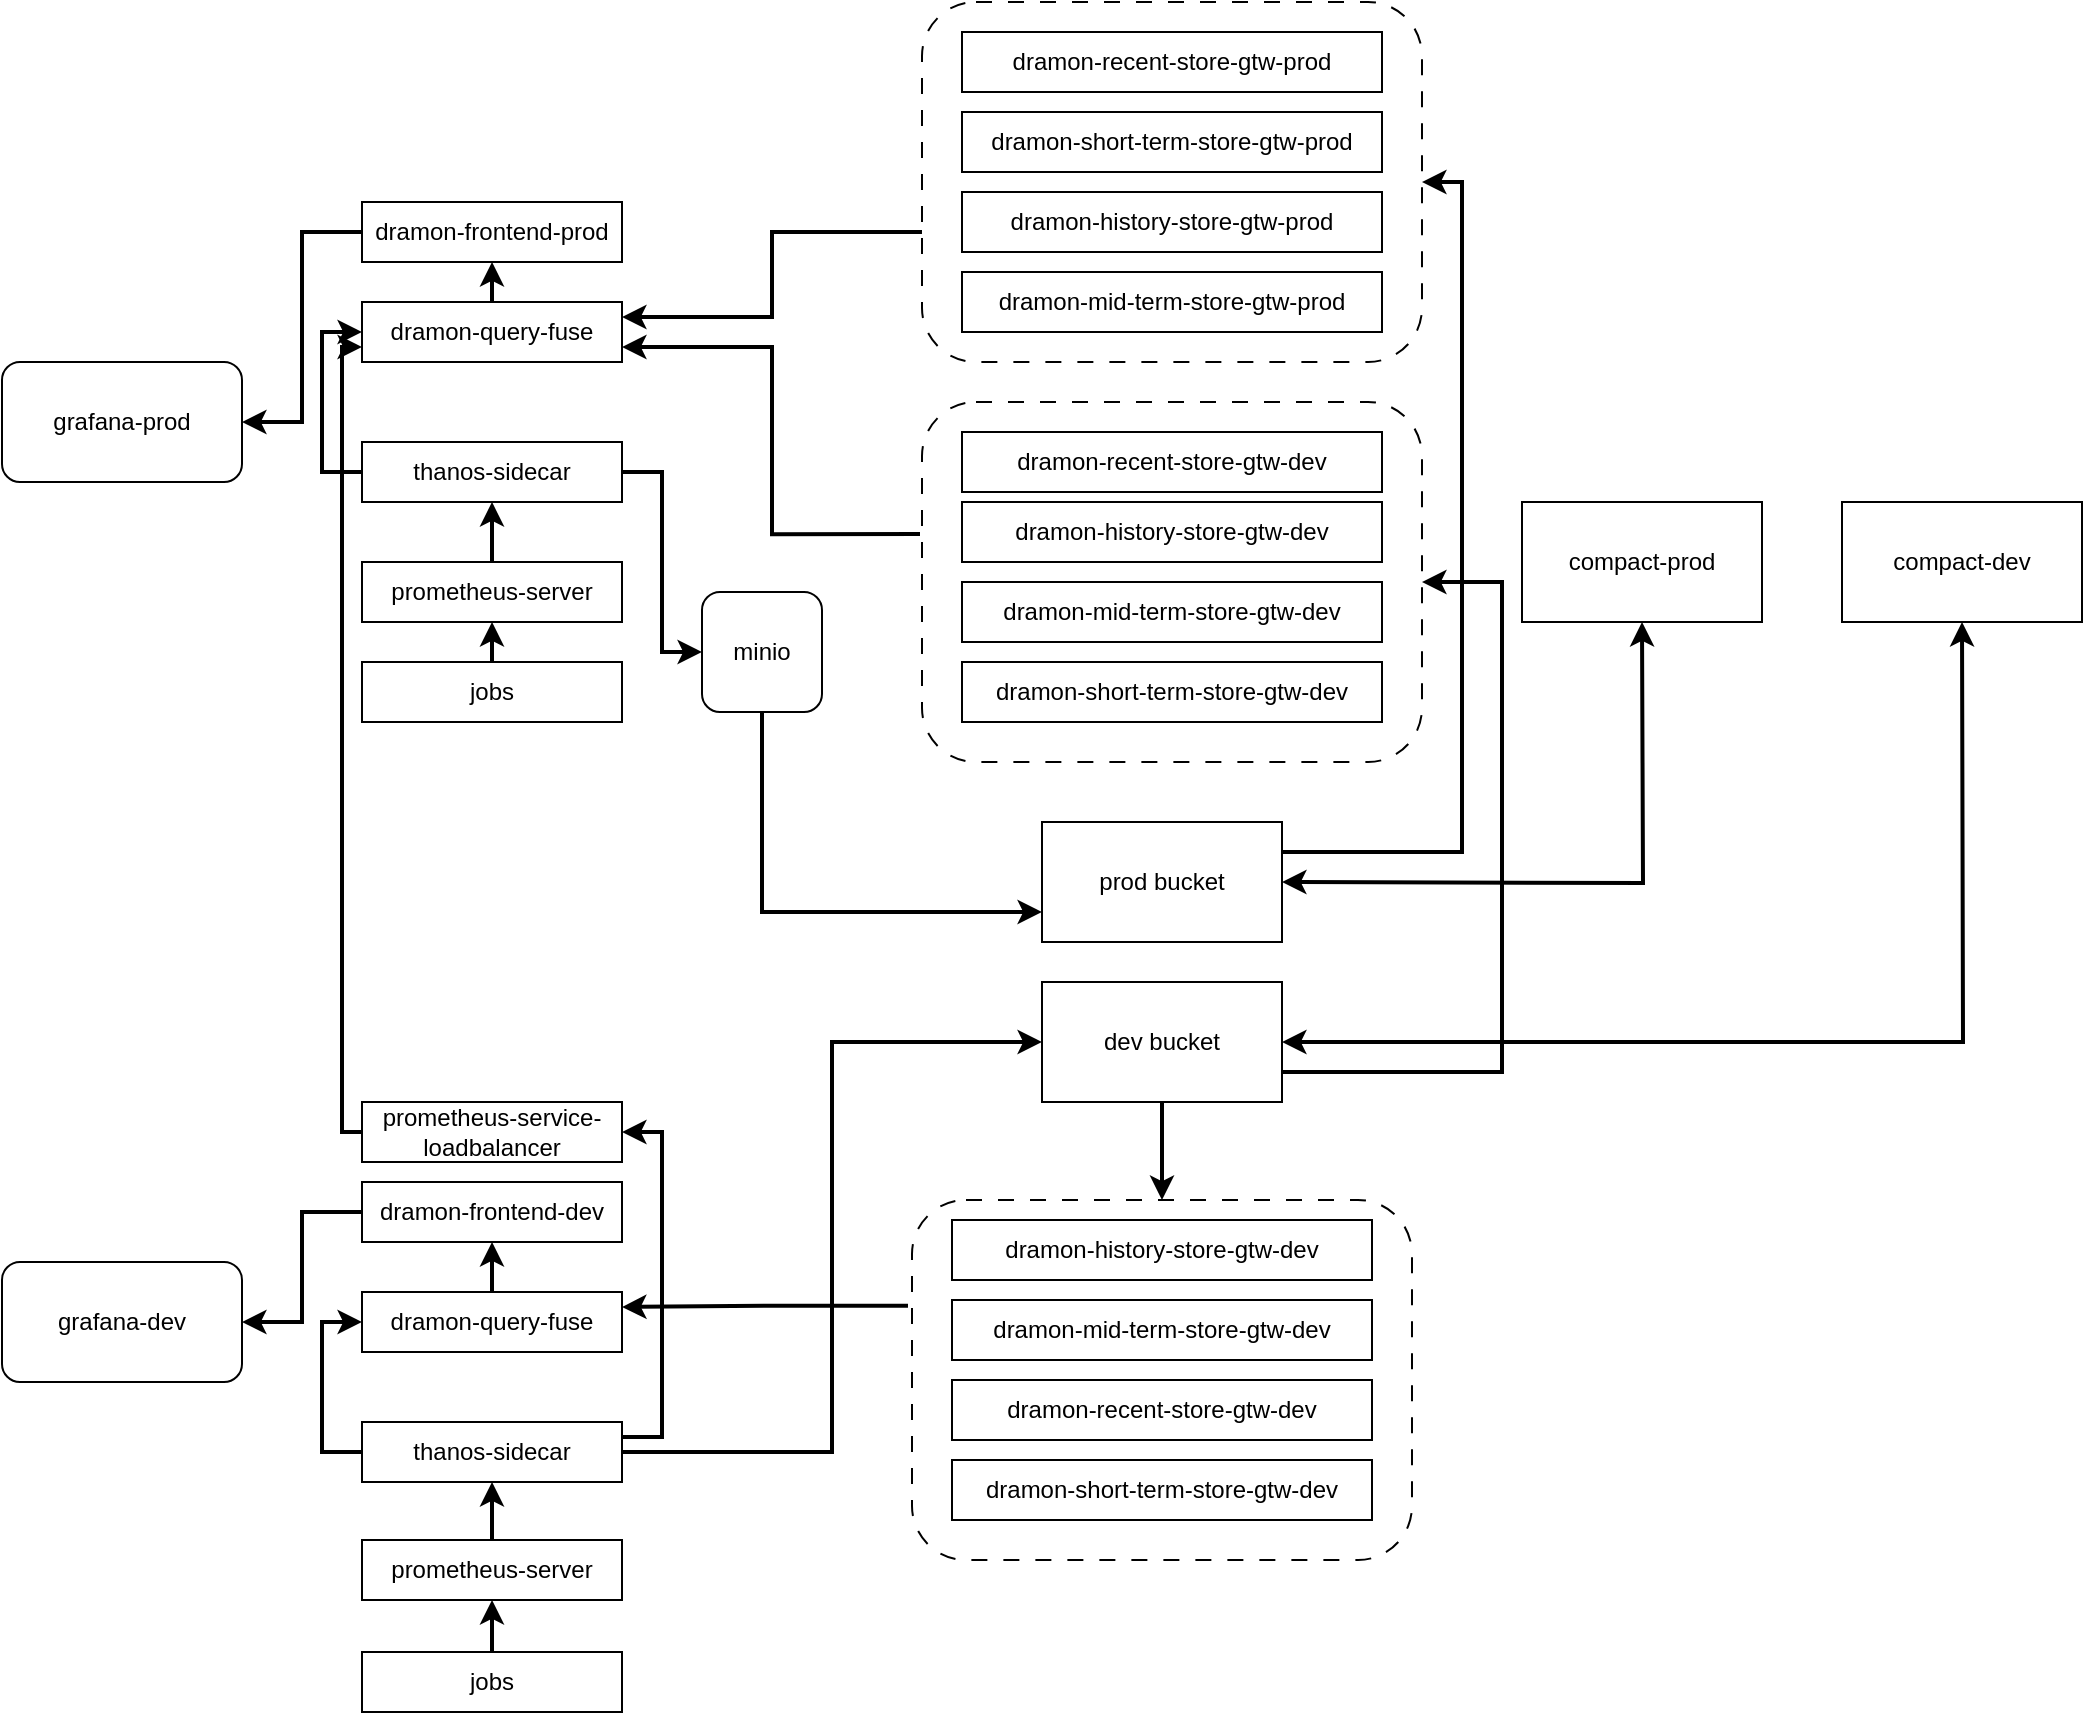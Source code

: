 <mxfile version="21.2.1" type="github">
  <diagram name="Page-1" id="c7558073-3199-34d8-9f00-42111426c3f3">
    <mxGraphModel dx="794" dy="438" grid="1" gridSize="10" guides="1" tooltips="1" connect="1" arrows="1" fold="1" page="1" pageScale="1" pageWidth="826" pageHeight="1169" background="#FFFFFF" math="0" shadow="0">
      <root>
        <mxCell id="0" />
        <mxCell id="1" parent="0" />
        <mxCell id="tp-TrREpgneFB7gpDnLy-1" value="" style="group" parent="1" vertex="1" connectable="0">
          <mxGeometry x="20" y="370" width="1040" height="825" as="geometry" />
        </mxCell>
        <mxCell id="u2j_IW3laRriKSuZbmPG-146" value="" style="rounded=1;whiteSpace=wrap;html=1;dashed=1;dashPattern=8 8;" parent="tp-TrREpgneFB7gpDnLy-1" vertex="1">
          <mxGeometry x="455" y="599" width="250" height="180" as="geometry" />
        </mxCell>
        <mxCell id="u2j_IW3laRriKSuZbmPG-108" value="" style="rounded=1;whiteSpace=wrap;html=1;dashed=1;dashPattern=8 8;" parent="tp-TrREpgneFB7gpDnLy-1" vertex="1">
          <mxGeometry x="460" y="200" width="250" height="180" as="geometry" />
        </mxCell>
        <mxCell id="u2j_IW3laRriKSuZbmPG-106" value="" style="rounded=1;whiteSpace=wrap;html=1;dashed=1;dashPattern=8 8;" parent="tp-TrREpgneFB7gpDnLy-1" vertex="1">
          <mxGeometry x="460" width="250" height="180" as="geometry" />
        </mxCell>
        <mxCell id="u2j_IW3laRriKSuZbmPG-96" value="grafana-prod" style="rounded=1;whiteSpace=wrap;html=1;" parent="tp-TrREpgneFB7gpDnLy-1" vertex="1">
          <mxGeometry y="180" width="120" height="60" as="geometry" />
        </mxCell>
        <mxCell id="u2j_IW3laRriKSuZbmPG-97" value="grafana-dev" style="rounded=1;whiteSpace=wrap;html=1;" parent="tp-TrREpgneFB7gpDnLy-1" vertex="1">
          <mxGeometry y="630" width="120" height="60" as="geometry" />
        </mxCell>
        <mxCell id="u2j_IW3laRriKSuZbmPG-98" value="dramon-history-store-gtw-prod" style="rounded=0;whiteSpace=wrap;html=1;" parent="tp-TrREpgneFB7gpDnLy-1" vertex="1">
          <mxGeometry x="480" y="95" width="210" height="30" as="geometry" />
        </mxCell>
        <mxCell id="u2j_IW3laRriKSuZbmPG-99" value="dramon-short-term-store-gtw-prod" style="rounded=0;whiteSpace=wrap;html=1;" parent="tp-TrREpgneFB7gpDnLy-1" vertex="1">
          <mxGeometry x="480" y="55" width="210" height="30" as="geometry" />
        </mxCell>
        <mxCell id="u2j_IW3laRriKSuZbmPG-100" value="dramon-recent-store-gtw-prod" style="rounded=0;whiteSpace=wrap;html=1;" parent="tp-TrREpgneFB7gpDnLy-1" vertex="1">
          <mxGeometry x="480" y="15" width="210" height="30" as="geometry" />
        </mxCell>
        <mxCell id="u2j_IW3laRriKSuZbmPG-101" value="dramon-mid-term-store-gtw-prod" style="rounded=0;whiteSpace=wrap;html=1;" parent="tp-TrREpgneFB7gpDnLy-1" vertex="1">
          <mxGeometry x="480" y="135" width="210" height="30" as="geometry" />
        </mxCell>
        <mxCell id="u2j_IW3laRriKSuZbmPG-102" value="dramon-recent-store-gtw-dev" style="rounded=0;whiteSpace=wrap;html=1;" parent="tp-TrREpgneFB7gpDnLy-1" vertex="1">
          <mxGeometry x="480" y="215" width="210" height="30" as="geometry" />
        </mxCell>
        <mxCell id="u2j_IW3laRriKSuZbmPG-103" value="dramon-history-store-gtw-dev" style="rounded=0;whiteSpace=wrap;html=1;" parent="tp-TrREpgneFB7gpDnLy-1" vertex="1">
          <mxGeometry x="480" y="250" width="210" height="30" as="geometry" />
        </mxCell>
        <mxCell id="u2j_IW3laRriKSuZbmPG-104" value="dramon-mid-term-store-gtw-dev" style="rounded=0;whiteSpace=wrap;html=1;" parent="tp-TrREpgneFB7gpDnLy-1" vertex="1">
          <mxGeometry x="480" y="290" width="210" height="30" as="geometry" />
        </mxCell>
        <mxCell id="u2j_IW3laRriKSuZbmPG-105" value="dramon-short-term-store-gtw-dev" style="rounded=0;whiteSpace=wrap;html=1;" parent="tp-TrREpgneFB7gpDnLy-1" vertex="1">
          <mxGeometry x="480" y="330" width="210" height="30" as="geometry" />
        </mxCell>
        <mxCell id="u2j_IW3laRriKSuZbmPG-109" value="minio" style="rounded=1;whiteSpace=wrap;html=1;" parent="tp-TrREpgneFB7gpDnLy-1" vertex="1">
          <mxGeometry x="350" y="295" width="60" height="60" as="geometry" />
        </mxCell>
        <mxCell id="u2j_IW3laRriKSuZbmPG-116" style="edgeStyle=orthogonalEdgeStyle;rounded=0;orthogonalLoop=1;jettySize=auto;html=1;exitX=0;exitY=0.639;exitDx=0;exitDy=0;entryX=1;entryY=0.25;entryDx=0;entryDy=0;strokeWidth=2;exitPerimeter=0;" parent="tp-TrREpgneFB7gpDnLy-1" source="u2j_IW3laRriKSuZbmPG-106" target="u2j_IW3laRriKSuZbmPG-111" edge="1">
          <mxGeometry relative="1" as="geometry" />
        </mxCell>
        <mxCell id="u2j_IW3laRriKSuZbmPG-119" style="edgeStyle=orthogonalEdgeStyle;rounded=0;orthogonalLoop=1;jettySize=auto;html=1;exitX=-0.004;exitY=0.367;exitDx=0;exitDy=0;entryX=1;entryY=0.75;entryDx=0;entryDy=0;strokeWidth=2;exitPerimeter=0;" parent="tp-TrREpgneFB7gpDnLy-1" source="u2j_IW3laRriKSuZbmPG-108" target="u2j_IW3laRriKSuZbmPG-111" edge="1">
          <mxGeometry relative="1" as="geometry" />
        </mxCell>
        <mxCell id="u2j_IW3laRriKSuZbmPG-110" value="dramon-frontend-prod" style="rounded=0;whiteSpace=wrap;html=1;" parent="tp-TrREpgneFB7gpDnLy-1" vertex="1">
          <mxGeometry x="180" y="100" width="130" height="30" as="geometry" />
        </mxCell>
        <mxCell id="u2j_IW3laRriKSuZbmPG-115" style="edgeStyle=orthogonalEdgeStyle;rounded=0;orthogonalLoop=1;jettySize=auto;html=1;exitX=0;exitY=0.5;exitDx=0;exitDy=0;entryX=1;entryY=0.5;entryDx=0;entryDy=0;strokeWidth=2;" parent="tp-TrREpgneFB7gpDnLy-1" source="u2j_IW3laRriKSuZbmPG-110" target="u2j_IW3laRriKSuZbmPG-96" edge="1">
          <mxGeometry relative="1" as="geometry" />
        </mxCell>
        <mxCell id="_O4cGA8L_VShdW1dZ3VY-2" style="edgeStyle=orthogonalEdgeStyle;rounded=0;orthogonalLoop=1;jettySize=auto;html=1;exitX=0;exitY=0.5;exitDx=0;exitDy=0;entryX=0;entryY=0.75;entryDx=0;entryDy=0;strokeWidth=2;" parent="tp-TrREpgneFB7gpDnLy-1" source="_O4cGA8L_VShdW1dZ3VY-1" target="u2j_IW3laRriKSuZbmPG-111" edge="1">
          <mxGeometry relative="1" as="geometry">
            <Array as="points">
              <mxPoint x="170" y="565" />
              <mxPoint x="170" y="173" />
            </Array>
          </mxGeometry>
        </mxCell>
        <mxCell id="u2j_IW3laRriKSuZbmPG-111" value="dramon-query-fuse" style="rounded=0;whiteSpace=wrap;html=1;" parent="tp-TrREpgneFB7gpDnLy-1" vertex="1">
          <mxGeometry x="180" y="150" width="130" height="30" as="geometry" />
        </mxCell>
        <mxCell id="u2j_IW3laRriKSuZbmPG-127" style="edgeStyle=orthogonalEdgeStyle;rounded=0;orthogonalLoop=1;jettySize=auto;html=1;exitX=0.5;exitY=0;exitDx=0;exitDy=0;entryX=0.5;entryY=1;entryDx=0;entryDy=0;strokeWidth=2;" parent="tp-TrREpgneFB7gpDnLy-1" source="u2j_IW3laRriKSuZbmPG-111" target="u2j_IW3laRriKSuZbmPG-110" edge="1">
          <mxGeometry relative="1" as="geometry" />
        </mxCell>
        <mxCell id="xHZF1TQ3c6yAMcqliLv4-7" style="edgeStyle=orthogonalEdgeStyle;rounded=0;orthogonalLoop=1;jettySize=auto;html=1;exitX=0.5;exitY=0;exitDx=0;exitDy=0;entryX=0.5;entryY=1;entryDx=0;entryDy=0;strokeWidth=2;" edge="1" parent="tp-TrREpgneFB7gpDnLy-1" source="u2j_IW3laRriKSuZbmPG-112" target="u2j_IW3laRriKSuZbmPG-113">
          <mxGeometry relative="1" as="geometry" />
        </mxCell>
        <mxCell id="u2j_IW3laRriKSuZbmPG-112" value="&lt;p style=&quot;margin-top: 0pt; margin-bottom: 0pt; margin-left: 0in; direction: ltr; unicode-bidi: embed; word-break: normal;&quot;&gt;prometheus-server&lt;/p&gt;" style="rounded=0;whiteSpace=wrap;html=1;" parent="tp-TrREpgneFB7gpDnLy-1" vertex="1">
          <mxGeometry x="180" y="280" width="130" height="30" as="geometry" />
        </mxCell>
        <mxCell id="u2j_IW3laRriKSuZbmPG-132" style="edgeStyle=orthogonalEdgeStyle;rounded=0;orthogonalLoop=1;jettySize=auto;html=1;exitX=1;exitY=0.5;exitDx=0;exitDy=0;entryX=0;entryY=0.5;entryDx=0;entryDy=0;strokeWidth=2;" parent="tp-TrREpgneFB7gpDnLy-1" source="u2j_IW3laRriKSuZbmPG-113" target="u2j_IW3laRriKSuZbmPG-109" edge="1">
          <mxGeometry relative="1" as="geometry" />
        </mxCell>
        <mxCell id="u2j_IW3laRriKSuZbmPG-113" value="&lt;p style=&quot;margin-top: 0pt; margin-bottom: 0pt; margin-left: 0in; direction: ltr; unicode-bidi: embed; word-break: normal;&quot;&gt;thanos-sidecar&lt;/p&gt;" style="rounded=0;whiteSpace=wrap;html=1;" parent="tp-TrREpgneFB7gpDnLy-1" vertex="1">
          <mxGeometry x="180" y="220" width="130" height="30" as="geometry" />
        </mxCell>
        <mxCell id="u2j_IW3laRriKSuZbmPG-128" style="edgeStyle=orthogonalEdgeStyle;rounded=0;orthogonalLoop=1;jettySize=auto;html=1;exitX=0;exitY=0.5;exitDx=0;exitDy=0;entryX=0;entryY=0.5;entryDx=0;entryDy=0;strokeWidth=2;" parent="tp-TrREpgneFB7gpDnLy-1" source="u2j_IW3laRriKSuZbmPG-113" target="u2j_IW3laRriKSuZbmPG-111" edge="1">
          <mxGeometry relative="1" as="geometry" />
        </mxCell>
        <mxCell id="u2j_IW3laRriKSuZbmPG-120" value="prod&amp;nbsp;bucket" style="rounded=0;whiteSpace=wrap;html=1;" parent="tp-TrREpgneFB7gpDnLy-1" vertex="1">
          <mxGeometry x="520" y="410" width="120" height="60" as="geometry" />
        </mxCell>
        <mxCell id="u2j_IW3laRriKSuZbmPG-134" style="edgeStyle=orthogonalEdgeStyle;rounded=0;orthogonalLoop=1;jettySize=auto;html=1;exitX=1;exitY=0.25;exitDx=0;exitDy=0;entryX=1;entryY=0.5;entryDx=0;entryDy=0;strokeWidth=2;" parent="tp-TrREpgneFB7gpDnLy-1" source="u2j_IW3laRriKSuZbmPG-120" target="u2j_IW3laRriKSuZbmPG-106" edge="1">
          <mxGeometry relative="1" as="geometry" />
        </mxCell>
        <mxCell id="u2j_IW3laRriKSuZbmPG-133" style="edgeStyle=orthogonalEdgeStyle;rounded=0;orthogonalLoop=1;jettySize=auto;html=1;exitX=0.5;exitY=1;exitDx=0;exitDy=0;entryX=0;entryY=0.75;entryDx=0;entryDy=0;strokeWidth=2;" parent="tp-TrREpgneFB7gpDnLy-1" source="u2j_IW3laRriKSuZbmPG-109" target="u2j_IW3laRriKSuZbmPG-120" edge="1">
          <mxGeometry relative="1" as="geometry" />
        </mxCell>
        <mxCell id="u2j_IW3laRriKSuZbmPG-121" value="dev bucket" style="rounded=0;whiteSpace=wrap;html=1;" parent="tp-TrREpgneFB7gpDnLy-1" vertex="1">
          <mxGeometry x="520" y="490" width="120" height="60" as="geometry" />
        </mxCell>
        <mxCell id="u2j_IW3laRriKSuZbmPG-153" style="edgeStyle=orthogonalEdgeStyle;rounded=0;orthogonalLoop=1;jettySize=auto;html=1;exitX=0.5;exitY=1;exitDx=0;exitDy=0;entryX=0.5;entryY=0;entryDx=0;entryDy=0;strokeWidth=2;" parent="tp-TrREpgneFB7gpDnLy-1" source="u2j_IW3laRriKSuZbmPG-121" target="u2j_IW3laRriKSuZbmPG-146" edge="1">
          <mxGeometry relative="1" as="geometry" />
        </mxCell>
        <mxCell id="u2j_IW3laRriKSuZbmPG-135" style="edgeStyle=orthogonalEdgeStyle;rounded=0;orthogonalLoop=1;jettySize=auto;html=1;exitX=1;exitY=0.75;exitDx=0;exitDy=0;entryX=1;entryY=0.5;entryDx=0;entryDy=0;strokeWidth=2;" parent="tp-TrREpgneFB7gpDnLy-1" source="u2j_IW3laRriKSuZbmPG-121" target="u2j_IW3laRriKSuZbmPG-108" edge="1">
          <mxGeometry relative="1" as="geometry">
            <Array as="points">
              <mxPoint x="750" y="535" />
              <mxPoint x="750" y="290" />
            </Array>
          </mxGeometry>
        </mxCell>
        <mxCell id="u2j_IW3laRriKSuZbmPG-123" value="&lt;p style=&quot;margin-top: 0pt; margin-bottom: 0pt; margin-left: 0in; direction: ltr; unicode-bidi: embed; word-break: normal;&quot;&gt;compact-prod&lt;/p&gt;" style="rounded=0;whiteSpace=wrap;html=1;" parent="tp-TrREpgneFB7gpDnLy-1" vertex="1">
          <mxGeometry x="760" y="250" width="120" height="60" as="geometry" />
        </mxCell>
        <mxCell id="u2j_IW3laRriKSuZbmPG-124" value="&lt;p style=&quot;margin-top: 0pt; margin-bottom: 0pt; margin-left: 0in; direction: ltr; unicode-bidi: embed; word-break: normal;&quot;&gt;compact-dev&lt;/p&gt;" style="rounded=0;whiteSpace=wrap;html=1;" parent="tp-TrREpgneFB7gpDnLy-1" vertex="1">
          <mxGeometry x="920" y="250" width="120" height="60" as="geometry" />
        </mxCell>
        <mxCell id="u2j_IW3laRriKSuZbmPG-137" value="dramon-frontend-dev" style="rounded=0;whiteSpace=wrap;html=1;" parent="tp-TrREpgneFB7gpDnLy-1" vertex="1">
          <mxGeometry x="180" y="590" width="130" height="30" as="geometry" />
        </mxCell>
        <mxCell id="u2j_IW3laRriKSuZbmPG-147" style="edgeStyle=orthogonalEdgeStyle;rounded=0;orthogonalLoop=1;jettySize=auto;html=1;exitX=0;exitY=0.5;exitDx=0;exitDy=0;entryX=1;entryY=0.5;entryDx=0;entryDy=0;strokeWidth=2;" parent="tp-TrREpgneFB7gpDnLy-1" source="u2j_IW3laRriKSuZbmPG-137" target="u2j_IW3laRriKSuZbmPG-97" edge="1">
          <mxGeometry relative="1" as="geometry" />
        </mxCell>
        <mxCell id="u2j_IW3laRriKSuZbmPG-154" style="edgeStyle=orthogonalEdgeStyle;rounded=0;orthogonalLoop=1;jettySize=auto;html=1;exitX=-0.008;exitY=0.294;exitDx=0;exitDy=0;entryX=1;entryY=0.25;entryDx=0;entryDy=0;strokeWidth=2;exitPerimeter=0;" parent="tp-TrREpgneFB7gpDnLy-1" source="u2j_IW3laRriKSuZbmPG-146" target="u2j_IW3laRriKSuZbmPG-138" edge="1">
          <mxGeometry relative="1" as="geometry">
            <Array as="points">
              <mxPoint x="383" y="652" />
            </Array>
          </mxGeometry>
        </mxCell>
        <mxCell id="u2j_IW3laRriKSuZbmPG-138" value="dramon-query-fuse" style="rounded=0;whiteSpace=wrap;html=1;" parent="tp-TrREpgneFB7gpDnLy-1" vertex="1">
          <mxGeometry x="180" y="645" width="130" height="30" as="geometry" />
        </mxCell>
        <mxCell id="u2j_IW3laRriKSuZbmPG-148" style="edgeStyle=orthogonalEdgeStyle;rounded=0;orthogonalLoop=1;jettySize=auto;html=1;exitX=0.5;exitY=0;exitDx=0;exitDy=0;entryX=0.5;entryY=1;entryDx=0;entryDy=0;strokeWidth=2;" parent="tp-TrREpgneFB7gpDnLy-1" source="u2j_IW3laRriKSuZbmPG-138" target="u2j_IW3laRriKSuZbmPG-137" edge="1">
          <mxGeometry relative="1" as="geometry" />
        </mxCell>
        <mxCell id="u2j_IW3laRriKSuZbmPG-152" style="edgeStyle=orthogonalEdgeStyle;rounded=0;orthogonalLoop=1;jettySize=auto;html=1;exitX=1;exitY=0.5;exitDx=0;exitDy=0;entryX=0;entryY=0.5;entryDx=0;entryDy=0;strokeWidth=2;" parent="tp-TrREpgneFB7gpDnLy-1" source="u2j_IW3laRriKSuZbmPG-140" target="u2j_IW3laRriKSuZbmPG-121" edge="1">
          <mxGeometry relative="1" as="geometry" />
        </mxCell>
        <mxCell id="u2j_IW3laRriKSuZbmPG-140" value="&lt;p style=&quot;margin-top: 0pt; margin-bottom: 0pt; margin-left: 0in; direction: ltr; unicode-bidi: embed; word-break: normal;&quot;&gt;thanos-sidecar&lt;/p&gt;" style="rounded=0;whiteSpace=wrap;html=1;" parent="tp-TrREpgneFB7gpDnLy-1" vertex="1">
          <mxGeometry x="180" y="710" width="130" height="30" as="geometry" />
        </mxCell>
        <mxCell id="u2j_IW3laRriKSuZbmPG-149" style="edgeStyle=orthogonalEdgeStyle;rounded=0;orthogonalLoop=1;jettySize=auto;html=1;exitX=0;exitY=0.5;exitDx=0;exitDy=0;entryX=0;entryY=0.5;entryDx=0;entryDy=0;strokeWidth=2;" parent="tp-TrREpgneFB7gpDnLy-1" source="u2j_IW3laRriKSuZbmPG-140" target="u2j_IW3laRriKSuZbmPG-138" edge="1">
          <mxGeometry relative="1" as="geometry" />
        </mxCell>
        <mxCell id="u2j_IW3laRriKSuZbmPG-141" value="dramon-history-store-gtw-dev" style="rounded=0;whiteSpace=wrap;html=1;" parent="tp-TrREpgneFB7gpDnLy-1" vertex="1">
          <mxGeometry x="475" y="609" width="210" height="30" as="geometry" />
        </mxCell>
        <mxCell id="u2j_IW3laRriKSuZbmPG-142" value="dramon-mid-term-store-gtw-dev" style="rounded=0;whiteSpace=wrap;html=1;" parent="tp-TrREpgneFB7gpDnLy-1" vertex="1">
          <mxGeometry x="475" y="649" width="210" height="30" as="geometry" />
        </mxCell>
        <mxCell id="u2j_IW3laRriKSuZbmPG-143" value="dramon-recent-store-gtw-dev" style="rounded=0;whiteSpace=wrap;html=1;" parent="tp-TrREpgneFB7gpDnLy-1" vertex="1">
          <mxGeometry x="475" y="689" width="210" height="30" as="geometry" />
        </mxCell>
        <mxCell id="u2j_IW3laRriKSuZbmPG-144" value="dramon-short-term-store-gtw-dev" style="rounded=0;whiteSpace=wrap;html=1;" parent="tp-TrREpgneFB7gpDnLy-1" vertex="1">
          <mxGeometry x="475" y="729" width="210" height="30" as="geometry" />
        </mxCell>
        <mxCell id="_O4cGA8L_VShdW1dZ3VY-3" style="edgeStyle=orthogonalEdgeStyle;rounded=0;orthogonalLoop=1;jettySize=auto;html=1;exitX=1;exitY=0.25;exitDx=0;exitDy=0;entryX=1;entryY=0.5;entryDx=0;entryDy=0;strokeWidth=2;" parent="tp-TrREpgneFB7gpDnLy-1" source="u2j_IW3laRriKSuZbmPG-140" target="_O4cGA8L_VShdW1dZ3VY-1" edge="1">
          <mxGeometry relative="1" as="geometry" />
        </mxCell>
        <mxCell id="_O4cGA8L_VShdW1dZ3VY-1" value="prometheus-service-loadbalancer" style="rounded=0;whiteSpace=wrap;html=1;" parent="tp-TrREpgneFB7gpDnLy-1" vertex="1">
          <mxGeometry x="180" y="550" width="130" height="30" as="geometry" />
        </mxCell>
        <mxCell id="xHZF1TQ3c6yAMcqliLv4-2" value="" style="endArrow=classic;startArrow=classic;html=1;rounded=0;edgeStyle=orthogonalEdgeStyle;strokeWidth=2;" edge="1" parent="tp-TrREpgneFB7gpDnLy-1">
          <mxGeometry width="50" height="50" relative="1" as="geometry">
            <mxPoint x="640" y="440" as="sourcePoint" />
            <mxPoint x="820" y="310" as="targetPoint" />
          </mxGeometry>
        </mxCell>
        <mxCell id="xHZF1TQ3c6yAMcqliLv4-3" value="" style="endArrow=classic;startArrow=classic;html=1;rounded=0;exitX=1;exitY=0.5;exitDx=0;exitDy=0;edgeStyle=orthogonalEdgeStyle;strokeWidth=2;" edge="1" parent="tp-TrREpgneFB7gpDnLy-1" source="u2j_IW3laRriKSuZbmPG-121">
          <mxGeometry width="50" height="50" relative="1" as="geometry">
            <mxPoint x="930" y="360" as="sourcePoint" />
            <mxPoint x="980" y="310" as="targetPoint" />
          </mxGeometry>
        </mxCell>
        <mxCell id="u2j_IW3laRriKSuZbmPG-139" value="&lt;p style=&quot;margin-top: 0pt; margin-bottom: 0pt; margin-left: 0in; direction: ltr; unicode-bidi: embed; word-break: normal;&quot;&gt;prometheus-server&lt;/p&gt;" style="rounded=0;whiteSpace=wrap;html=1;" parent="tp-TrREpgneFB7gpDnLy-1" vertex="1">
          <mxGeometry x="180" y="769" width="130" height="30" as="geometry" />
        </mxCell>
        <mxCell id="u2j_IW3laRriKSuZbmPG-151" style="edgeStyle=orthogonalEdgeStyle;rounded=0;orthogonalLoop=1;jettySize=auto;html=1;strokeWidth=2;exitX=0.5;exitY=0;exitDx=0;exitDy=0;" parent="tp-TrREpgneFB7gpDnLy-1" source="u2j_IW3laRriKSuZbmPG-139" target="u2j_IW3laRriKSuZbmPG-140" edge="1">
          <mxGeometry relative="1" as="geometry" />
        </mxCell>
        <mxCell id="xHZF1TQ3c6yAMcqliLv4-10" style="edgeStyle=orthogonalEdgeStyle;rounded=0;orthogonalLoop=1;jettySize=auto;html=1;exitX=0.5;exitY=0;exitDx=0;exitDy=0;entryX=0.5;entryY=1;entryDx=0;entryDy=0;strokeWidth=2;" edge="1" parent="tp-TrREpgneFB7gpDnLy-1" source="xHZF1TQ3c6yAMcqliLv4-9" target="u2j_IW3laRriKSuZbmPG-112">
          <mxGeometry relative="1" as="geometry" />
        </mxCell>
        <mxCell id="xHZF1TQ3c6yAMcqliLv4-9" value="&lt;p style=&quot;margin-top: 0pt; margin-bottom: 0pt; margin-left: 0in; direction: ltr; unicode-bidi: embed; word-break: normal;&quot;&gt;jobs&lt;/p&gt;" style="rounded=0;whiteSpace=wrap;html=1;" vertex="1" parent="tp-TrREpgneFB7gpDnLy-1">
          <mxGeometry x="180" y="330" width="130" height="30" as="geometry" />
        </mxCell>
        <mxCell id="xHZF1TQ3c6yAMcqliLv4-5" style="edgeStyle=orthogonalEdgeStyle;rounded=0;orthogonalLoop=1;jettySize=auto;html=1;exitX=0.5;exitY=0;exitDx=0;exitDy=0;entryX=0.5;entryY=1;entryDx=0;entryDy=0;strokeWidth=2;" edge="1" parent="1" source="xHZF1TQ3c6yAMcqliLv4-4" target="u2j_IW3laRriKSuZbmPG-139">
          <mxGeometry relative="1" as="geometry" />
        </mxCell>
        <mxCell id="xHZF1TQ3c6yAMcqliLv4-4" value="&lt;p style=&quot;margin-top: 0pt; margin-bottom: 0pt; margin-left: 0in; direction: ltr; unicode-bidi: embed; word-break: normal;&quot;&gt;jobs&lt;/p&gt;" style="rounded=0;whiteSpace=wrap;html=1;" vertex="1" parent="1">
          <mxGeometry x="200" y="1195" width="130" height="30" as="geometry" />
        </mxCell>
      </root>
    </mxGraphModel>
  </diagram>
</mxfile>
